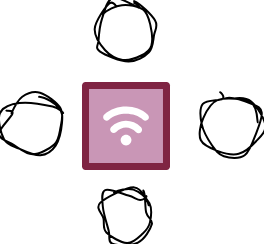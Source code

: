 <mxfile version="24.1.0" type="github">
  <diagram name="Page-1" id="V0QjYk44DjomA8azqZS-">
    <mxGraphModel dx="574" dy="317" grid="1" gridSize="10" guides="1" tooltips="1" connect="1" arrows="1" fold="1" page="1" pageScale="1" pageWidth="827" pageHeight="1169" math="0" shadow="0">
      <root>
        <mxCell id="0" />
        <mxCell id="1" parent="0" />
        <mxCell id="IBkin0WqaZqA1a8_IyNM-1" value="" style="verticalLabelPosition=bottom;aspect=fixed;html=1;shape=mxgraph.salesforce.iot;hachureGap=4;fontFamily=Architects Daughter;fontSource=https%3A%2F%2Ffonts.googleapis.com%2Fcss%3Ffamily%3DArchitects%2BDaughter;" vertex="1" parent="1">
          <mxGeometry x="400" y="140" width="44" height="44" as="geometry" />
        </mxCell>
        <mxCell id="IBkin0WqaZqA1a8_IyNM-2" value="" style="ellipse;whiteSpace=wrap;html=1;aspect=fixed;sketch=1;hachureGap=4;jiggle=2;curveFitting=1;fontFamily=Architects Daughter;fontSource=https%3A%2F%2Ffonts.googleapis.com%2Fcss%3Ffamily%3DArchitects%2BDaughter;" vertex="1" parent="1">
          <mxGeometry x="360" y="147" width="30" height="30" as="geometry" />
        </mxCell>
        <mxCell id="IBkin0WqaZqA1a8_IyNM-3" value="" style="ellipse;whiteSpace=wrap;html=1;aspect=fixed;sketch=1;hachureGap=4;jiggle=2;curveFitting=1;fontFamily=Architects Daughter;fontSource=https%3A%2F%2Ffonts.googleapis.com%2Fcss%3Ffamily%3DArchitects%2BDaughter;" vertex="1" parent="1">
          <mxGeometry x="409" y="194" width="26" height="26" as="geometry" />
        </mxCell>
        <mxCell id="IBkin0WqaZqA1a8_IyNM-4" value="" style="ellipse;whiteSpace=wrap;html=1;aspect=fixed;sketch=1;hachureGap=4;jiggle=2;curveFitting=1;fontFamily=Architects Daughter;fontSource=https%3A%2F%2Ffonts.googleapis.com%2Fcss%3Ffamily%3DArchitects%2BDaughter;" vertex="1" parent="1">
          <mxGeometry x="407" y="100" width="30" height="30" as="geometry" />
        </mxCell>
        <mxCell id="IBkin0WqaZqA1a8_IyNM-6" value="" style="ellipse;whiteSpace=wrap;html=1;aspect=fixed;sketch=1;hachureGap=4;jiggle=2;curveFitting=1;fontFamily=Architects Daughter;fontSource=https%3A%2F%2Ffonts.googleapis.com%2Fcss%3Ffamily%3DArchitects%2BDaughter;" vertex="1" parent="1">
          <mxGeometry x="460" y="147" width="30" height="30" as="geometry" />
        </mxCell>
      </root>
    </mxGraphModel>
  </diagram>
</mxfile>
